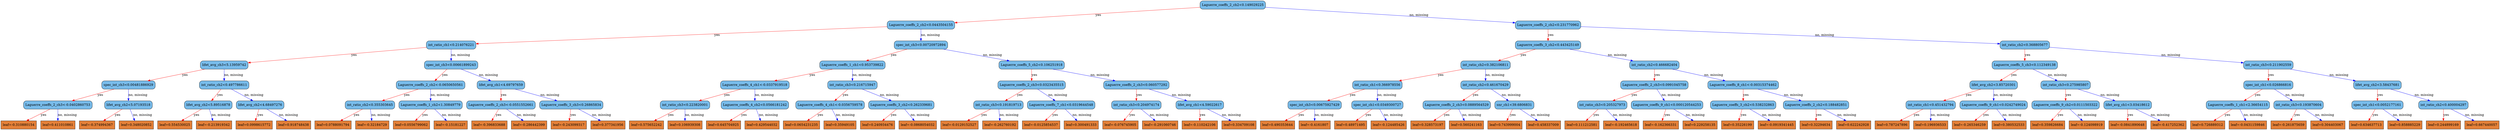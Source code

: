 digraph {
	graph [bb="0,0,8675,567",
		rankdir=TB
	];
	node [label="\N"];
	0	[fillcolor="#78bceb",
		height=0.5,
		label="Laguerre_coeffs_2_ch2<0.149029225",
		pos="4735.1,549",
		shape=box,
		style="filled, rounded",
		width=3.1076];
	1	[fillcolor="#78bceb",
		height=0.5,
		label="Laguerre_coeffs_2_ch2<0.0443504155",
		pos="3253.1,460.5",
		shape=box,
		style="filled, rounded",
		width=3.2014];
	0 -> 1	[color="#FF0000",
		label=yes,
		lp="4136.1,504.75",
		pos="e,3368.7,468.24 4622.8,541.45 4352.1,525.64 3664.8,485.53 3379.9,468.9"];
	2	[fillcolor="#78bceb",
		height=0.5,
		label="Laguerre_coeffs_2_ch2<0.231770962",
		pos="5499.1,460.5",
		shape=box,
		style="filled, rounded",
		width=3.1076];
	0 -> 2	[color="#0000FF",
		label="no, missing",
		lp="5218,504.75",
		pos="e,5387,474.19 4847.4,535.28 4988.5,519.31 5229.8,492 5375.8,475.46"];
	3	[fillcolor="#78bceb",
		height=0.5,
		label="int_ratio_ch1<0.214076221",
		pos="1611.1,372",
		shape=box,
		style="filled, rounded",
		width=2.3264];
	1 -> 3	[color="#FF0000",
		label=yes,
		lp="2589.1,416.25",
		pos="e,1695.2,377.43 3137.7,453.42 2829.3,437.17 1990.8,393 1706.7,378.03"];
	4	[fillcolor="#78bceb",
		height=0.5,
		label="spec_int_ch3<0.00720972894",
		pos="3253.1,372",
		shape=box,
		style="filled, rounded",
		width=2.5035];
	1 -> 4	[color="#0000FF",
		label="no, missing",
		lp="3285,416.25",
		pos="e,3253.1,390.35 3253.1,442.41 3253.1,430.76 3253.1,415.05 3253.1,401.52"];
	5	[fillcolor="#78bceb",
		height=0.5,
		label="Laguerre_coeffs_3_ch2<0.443425149",
		pos="5499.1,372",
		shape=box,
		style="filled, rounded",
		width=3.1076];
	2 -> 5	[color="#FF0000",
		label=yes,
		lp="5508.1,416.25",
		pos="e,5499.1,390.35 5499.1,442.41 5499.1,430.76 5499.1,415.05 5499.1,401.52"];
	6	[fillcolor="#78bceb",
		height=0.5,
		label="int_ratio_ch2<0.368805677",
		pos="6981.1,372",
		shape=box,
		style="filled, rounded",
		width=2.3264];
	2 -> 6	[color="#0000FF",
		label="no, missing",
		lp="6405,416.25",
		pos="e,6897.2,377.9 5611.4,452.95 5892.7,436.53 6623.7,393.86 6885.9,378.56"];
	7	[fillcolor="#78bceb",
		height=0.5,
		label="lifet_avg_ch3<5.13959742",
		pos="773.12,283.5",
		shape=box,
		style="filled, rounded",
		width=2.2639];
	3 -> 7	[color="#FF0000",
		label=yes,
		lp="1277.1,327.75",
		pos="e,855.09,292.96 1526.9,362.31 1369.2,346.03 1030.3,311.05 866.13,294.1"];
	8	[fillcolor="#78bceb",
		height=0.5,
		label="spec_int_ch3<0.00661899243",
		pos="1611.1,283.5",
		shape=box,
		style="filled, rounded",
		width=2.5035];
	3 -> 8	[color="#0000FF",
		label="no, missing",
		lp="1643,327.75",
		pos="e,1611.1,301.85 1611.1,353.91 1611.1,342.26 1611.1,326.55 1611.1,313.02"];
	9	[fillcolor="#78bceb",
		height=0.5,
		label="Laguerre_coeffs_1_ch1<0.953739822",
		pos="2967.1,283.5",
		shape=box,
		style="filled, rounded",
		width=3.1076];
	4 -> 9	[color="#FF0000",
		label=yes,
		lp="3145.1,327.75",
		pos="e,3024.6,301.87 3195.6,353.6 3149.3,339.61 3084.2,319.92 3035.4,305.14"];
	10	[fillcolor="#78bceb",
		height=0.5,
		label="Laguerre_coeffs_5_ch2<0.106251918",
		pos="3652.1,283.5",
		shape=box,
		style="filled, rounded",
		width=3.1076];
	4 -> 10	[color="#0000FF",
		label="no, missing",
		lp="3521,327.75",
		pos="e,3571.6,301.95 3333.4,353.6 3399,339.37 3491.9,319.24 3560.4,304.38"];
	15	[fillcolor="#78bceb",
		height=0.5,
		label="spec_int_ch3<0.00481886929",
		pos="441.12,195",
		shape=box,
		style="filled, rounded",
		width=2.5035];
	7 -> 15	[color="#FF0000",
		label=yes,
		lp="646.12,239.25",
		pos="e,508.09,213.45 706.34,265.1 652.28,251.02 576.06,231.16 519.19,216.34"];
	16	[fillcolor="#78bceb",
		height=0.5,
		label="int_ratio_ch2<0.497786611",
		pos="773.12,195",
		shape=box,
		style="filled, rounded",
		width=2.3264];
	7 -> 16	[color="#0000FF",
		label="no, missing",
		lp="805,239.25",
		pos="e,773.12,213.35 773.12,265.41 773.12,253.76 773.12,238.05 773.12,224.52"];
	17	[fillcolor="#78bceb",
		height=0.5,
		label="Laguerre_coeffs_2_ch2<-0.0650650561",
		pos="1489.1,195",
		shape=box,
		style="filled, rounded",
		width=3.2639];
	8 -> 17	[color="#FF0000",
		label=yes,
		lp="1570.1,239.25",
		pos="e,1513.5,213.27 1586.7,265.2 1568.4,252.18 1543,234.17 1522.7,219.79"];
	18	[fillcolor="#78bceb",
		height=0.5,
		label="lifet_avg_ch1<4.69797659",
		pos="1733.1,195",
		shape=box,
		style="filled, rounded",
		width=2.2639];
	8 -> 18	[color="#0000FF",
		label="no, missing",
		lp="1715,239.25",
		pos="e,1708.8,213.27 1635.5,265.2 1653.9,252.18 1679.3,234.17 1699.6,219.79"];
	31	[fillcolor="#78bceb",
		height=0.5,
		label="Laguerre_coeffs_2_ch3<-0.0402860753",
		pos="196.12,106.5",
		shape=box,
		style="filled, rounded",
		width=3.2639];
	15 -> 31	[color="#FF0000",
		label=yes,
		lp="350.12,150.75",
		pos="e,245.33,124.87 391.84,176.6 352.72,162.79 297.86,143.42 256.17,128.7"];
	32	[fillcolor="#78bceb",
		height=0.5,
		label="lifet_avg_ch2<5.07193518",
		pos="441.12,106.5",
		shape=box,
		style="filled, rounded",
		width=2.2639];
	15 -> 32	[color="#0000FF",
		label="no, missing",
		lp="473,150.75",
		pos="e,441.12,124.85 441.12,176.91 441.12,165.26 441.12,149.55 441.12,136.02"];
	33	[fillcolor="#78bceb",
		height=0.5,
		label="lifet_avg_ch2<5.89516878",
		pos="717.12,106.5",
		shape=box,
		style="filled, rounded",
		width=2.2639];
	16 -> 33	[color="#FF0000",
		label=yes,
		lp="760.12,150.75",
		pos="e,728.36,124.85 762.06,176.91 754.21,164.79 743.52,148.27 734.53,134.39"];
	34	[fillcolor="#78bceb",
		height=0.5,
		label="lifet_avg_ch2<4.68497276",
		pos="898.12,106.5",
		shape=box,
		style="filled, rounded",
		width=2.2639];
	16 -> 34	[color="#0000FF",
		label="no, missing",
		lp="879,150.75",
		pos="e,873.17,124.77 798.12,176.7 816.94,163.68 842.96,145.67 863.74,131.29"];
	63	[fillcolor="#e48038",
		height=0.5,
		label="leaf=-0.310880154",
		pos="60.125,18",
		shape=box,
		style=filled,
		width=1.6701];
	31 -> 63	[color="#FF0000",
		label=yes,
		lp="150.12,62.25",
		pos="e,87.273,36.267 168.93,88.203 148.27,75.062 119.63,56.846 96.92,42.403"];
	64	[fillcolor="#e48038",
		height=0.5,
		label="leaf=0.411010861",
		pos="196.12,18",
		shape=box,
		style=filled,
		width=1.6076];
	31 -> 64	[color="#0000FF",
		label="no, missing",
		lp="228,62.25",
		pos="e,196.12,36.35 196.12,88.41 196.12,76.758 196.12,61.047 196.12,47.519"];
	65	[fillcolor="#e48038",
		height=0.5,
		label="leaf=-0.374994367",
		pos="332.12,18",
		shape=box,
		style=filled,
		width=1.6701];
	32 -> 65	[color="#FF0000",
		label=yes,
		lp="406.12,62.25",
		pos="e,353.88,36.267 419.33,88.203 403.14,75.356 380.84,57.661 362.85,43.38"];
	66	[fillcolor="#e48038",
		height=0.5,
		label="leaf=0.348020852",
		pos="468.12,18",
		shape=box,
		style=filled,
		width=1.6076];
	32 -> 66	[color="#0000FF",
		label="no, missing",
		lp="489,62.25",
		pos="e,462.71,36.35 446.46,88.41 450.13,76.64 455.1,60.729 459.35,47.11"];
	67	[fillcolor="#e48038",
		height=0.5,
		label="leaf=0.554530025",
		pos="602.12,18",
		shape=box,
		style=filled,
		width=1.6076];
	33 -> 67	[color="#FF0000",
		label=yes,
		lp="679.12,62.25",
		pos="e,625.08,36.267 694.13,88.203 676.97,75.297 653.31,57.498 634.28,43.183"];
	68	[fillcolor="#e48038",
		height=0.5,
		label="leaf=-0.213919342",
		pos="738.12,18",
		shape=box,
		style=filled,
		width=1.6701];
	33 -> 68	[color="#0000FF",
		label="no, missing",
		lp="762,62.25",
		pos="e,733.91,36.35 721.27,88.41 724.1,76.758 727.92,61.047 731.2,47.519"];
	69	[fillcolor="#e48038",
		height=0.5,
		label="leaf=0.0998615772",
		pos="877.12,18",
		shape=box,
		style=filled,
		width=1.7014];
	34 -> 69	[color="#FF0000",
		label=yes,
		lp="899.12,62.25",
		pos="e,881.34,36.35 893.98,88.41 891.15,76.758 887.33,61.047 884.05,47.519"];
	70	[fillcolor="#e48038",
		height=0.5,
		label="leaf=0.918748438",
		pos="1014.1,18",
		shape=box,
		style=filled,
		width=1.6076];
	34 -> 70	[color="#0000FF",
		label="no, missing",
		lp="999,62.25",
		pos="e,990.97,36.267 921.32,88.203 938.71,75.238 962.72,57.336 981.96,42.988"];
	35	[fillcolor="#78bceb",
		height=0.5,
		label="int_ratio_ch2<0.355303645",
		pos="1279.1,106.5",
		shape=box,
		style="filled, rounded",
		width=2.3264];
	17 -> 35	[color="#FF0000",
		label=yes,
		lp="1412.1,150.75",
		pos="e,1321.3,124.87 1446.9,176.6 1413.6,162.9 1367.1,143.75 1331.5,129.08"];
	36	[fillcolor="#78bceb",
		height=0.5,
		label="Laguerre_coeffs_1_ch2<1.30849779",
		pos="1489.1,106.5",
		shape=box,
		style="filled, rounded",
		width=3.0139];
	17 -> 36	[color="#0000FF",
		label="no, missing",
		lp="1521,150.75",
		pos="e,1489.1,124.85 1489.1,176.91 1489.1,165.26 1489.1,149.55 1489.1,136.02"];
	37	[fillcolor="#78bceb",
		height=0.5,
		label="Laguerre_coeffs_2_ch3<-0.0551552661",
		pos="1733.1,106.5",
		shape=box,
		style="filled, rounded",
		width=3.2639];
	18 -> 37	[color="#FF0000",
		label=yes,
		lp="1742.1,150.75",
		pos="e,1733.1,124.85 1733.1,176.91 1733.1,165.26 1733.1,149.55 1733.1,136.02"];
	38	[fillcolor="#78bceb",
		height=0.5,
		label="Laguerre_coeffs_3_ch3<0.26865834",
		pos="1977.1,106.5",
		shape=box,
		style="filled, rounded",
		width=3.0139];
	18 -> 38	[color="#0000FF",
		label="no, missing",
		lp="1909,150.75",
		pos="e,1928.1,124.87 1782.2,176.6 1821.2,162.79 1875.8,143.42 1917.3,128.7"];
	71	[fillcolor="#e48038",
		height=0.5,
		label="leaf=0.0788091794",
		pos="1151.1,18",
		shape=box,
		style=filled,
		width=1.7014];
	35 -> 71	[color="#FF0000",
		label=yes,
		lp="1236.1,62.25",
		pos="e,1176.7,36.267 1253.5,88.203 1234.2,75.12 1207.4,57.01 1186,42.597"];
	72	[fillcolor="#e48038",
		height=0.5,
		label="leaf=-0.32184729",
		pos="1287.1,18",
		shape=box,
		style=filled,
		width=1.5764];
	35 -> 72	[color="#0000FF",
		label="no, missing",
		lp="1316,62.25",
		pos="e,1285.5,36.35 1280.7,88.41 1281.8,76.758 1283.2,61.047 1284.5,47.519"];
	73	[fillcolor="#e48038",
		height=0.5,
		label="leaf=0.0556799062",
		pos="1423.1,18",
		shape=box,
		style=filled,
		width=1.7014];
	36 -> 73	[color="#FF0000",
		label=yes,
		lp="1471.1,62.25",
		pos="e,1436.4,36.35 1476.1,88.41 1466.7,76.169 1454,59.449 1443.3,45.487"];
	74	[fillcolor="#e48038",
		height=0.5,
		label="leaf=-0.15181227",
		pos="1559.1,18",
		shape=box,
		style=filled,
		width=1.5764];
	36 -> 74	[color="#0000FF",
		label="no, missing",
		lp="1563,62.25",
		pos="e,1545.1,36.35 1503,88.41 1513,76.051 1526.7,59.127 1538,45.085"];
	75	[fillcolor="#e48038",
		height=0.5,
		label="leaf=-0.396833688",
		pos="1694.1,18",
		shape=box,
		style=filled,
		width=1.6701];
	37 -> 75	[color="#FF0000",
		label=yes,
		lp="1726.1,62.25",
		pos="e,1701.9,36.35 1725.4,88.41 1720.1,76.522 1712.8,60.41 1706.6,46.702"];
	76	[fillcolor="#e48038",
		height=0.5,
		label="leaf=-0.286442399",
		pos="1832.1,18",
		shape=box,
		style=filled,
		width=1.6701];
	37 -> 76	[color="#0000FF",
		label="no, missing",
		lp="1824,62.25",
		pos="e,1812.3,36.35 1752.7,88.41 1767.2,75.698 1787.3,58.157 1803.6,43.889"];
	77	[fillcolor="#e48038",
		height=0.5,
		label="leaf=-0.243099317",
		pos="1970.1,18",
		shape=box,
		style=filled,
		width=1.6701];
	38 -> 77	[color="#FF0000",
		label=yes,
		lp="1984.1,62.25",
		pos="e,1971.5,36.35 1975.7,88.41 1974.8,76.758 1973.5,61.047 1972.4,47.519"];
	78	[fillcolor="#e48038",
		height=0.5,
		label="leaf=0.377341956",
		pos="2106.1,18",
		shape=box,
		style=filled,
		width=1.6076];
	38 -> 78	[color="#0000FF",
		label="no, missing",
		lp="2086,62.25",
		pos="e,2080.4,36.267 2002.9,88.203 2022.4,75.12 2049.4,57.01 2070.9,42.597"];
	19	[fillcolor="#78bceb",
		height=0.5,
		label="Laguerre_coeffs_4_ch1<-0.0337919518",
		pos="2609.1,195",
		shape=box,
		style="filled, rounded",
		width=3.2639];
	9 -> 19	[color="#FF0000",
		label=yes,
		lp="2830.1,239.25",
		pos="e,2681.3,213.45 2895.1,265.1 2836.5,250.93 2753.6,230.91 2692.2,216.06"];
	20	[fillcolor="#78bceb",
		height=0.5,
		label="int_ratio_ch3<0.216715947",
		pos="2967.1,195",
		shape=box,
		style="filled, rounded",
		width=2.3264];
	9 -> 20	[color="#0000FF",
		label="no, missing",
		lp="2999,239.25",
		pos="e,2967.1,213.35 2967.1,265.41 2967.1,253.76 2967.1,238.05 2967.1,224.52"];
	21	[fillcolor="#78bceb",
		height=0.5,
		label="Laguerre_coeffs_2_ch3<0.0323435515",
		pos="3652.1,195",
		shape=box,
		style="filled, rounded",
		width=3.2014];
	10 -> 21	[color="#FF0000",
		label=yes,
		lp="3661.1,239.25",
		pos="e,3652.1,213.35 3652.1,265.41 3652.1,253.76 3652.1,238.05 3652.1,224.52"];
	22	[fillcolor="#78bceb",
		height=0.5,
		label="Laguerre_coeffs_2_ch3<0.060577292",
		pos="3909.1,195",
		shape=box,
		style="filled, rounded",
		width=3.1076];
	10 -> 22	[color="#0000FF",
		label="no, missing",
		lp="3836,239.25",
		pos="e,3857.5,213.37 3703.8,265.1 3745,251.23 3802.9,231.75 3846.7,217.01"];
	39	[fillcolor="#78bceb",
		height=0.5,
		label="int_ratio_ch3<0.223820001",
		pos="2374.1,106.5",
		shape=box,
		style="filled, rounded",
		width=2.3264];
	19 -> 39	[color="#FF0000",
		label=yes,
		lp="2522.1,150.75",
		pos="e,2421.3,124.87 2561.9,176.6 2524.4,162.82 2471.9,143.5 2432,128.79"];
	40	[fillcolor="#78bceb",
		height=0.5,
		label="Laguerre_coeffs_4_ch2<0.0566181242",
		pos="2609.1,106.5",
		shape=box,
		style="filled, rounded",
		width=3.2014];
	19 -> 40	[color="#0000FF",
		label="no, missing",
		lp="2641,150.75",
		pos="e,2609.1,124.85 2609.1,176.91 2609.1,165.26 2609.1,149.55 2609.1,136.02"];
	41	[fillcolor="#78bceb",
		height=0.5,
		label="Laguerre_coeffs_4_ch1<-0.0356759578",
		pos="2895.1,106.5",
		shape=box,
		style="filled, rounded",
		width=3.2639];
	20 -> 41	[color="#FF0000",
		label=yes,
		lp="2947.1,150.75",
		pos="e,2909.6,124.85 2952.9,176.91 2942.6,164.55 2928.5,147.63 2916.8,133.58"];
	42	[fillcolor="#78bceb",
		height=0.5,
		label="Laguerre_coeffs_3_ch2<0.262339681",
		pos="3142.1,106.5",
		shape=box,
		style="filled, rounded",
		width=3.1076];
	20 -> 42	[color="#0000FF",
		label="no, missing",
		lp="3103,150.75",
		pos="e,3106.9,124.91 3002.1,176.7 3029.3,163.25 3067.3,144.49 3096.8,129.89"];
	79	[fillcolor="#e48038",
		height=0.5,
		label="leaf=0.575652242",
		pos="2240.1,18",
		shape=box,
		style=filled,
		width=1.6076];
	39 -> 79	[color="#FF0000",
		label=yes,
		lp="2329.1,62.25",
		pos="e,2266.9,36.267 2347.3,88.203 2327,75.062 2298.8,56.846 2276.4,42.403"];
	80	[fillcolor="#e48038",
		height=0.5,
		label="leaf=0.106939308",
		pos="2374.1,18",
		shape=box,
		style=filled,
		width=1.6076];
	39 -> 80	[color="#0000FF",
		label="no, missing",
		lp="2406,62.25",
		pos="e,2374.1,36.35 2374.1,88.41 2374.1,76.758 2374.1,61.047 2374.1,47.519"];
	81	[fillcolor="#e48038",
		height=0.5,
		label="leaf=0.645704925",
		pos="2508.1,18",
		shape=box,
		style=filled,
		width=1.6076];
	40 -> 81	[color="#FF0000",
		label=yes,
		lp="2577.1,62.25",
		pos="e,2528.4,36.35 2589.2,88.41 2574.2,75.581 2553.5,57.831 2536.7,43.493"];
	82	[fillcolor="#e48038",
		height=0.5,
		label="leaf=0.429544032",
		pos="2642.1,18",
		shape=box,
		style=filled,
		width=1.6076];
	40 -> 82	[color="#0000FF",
		label="no, missing",
		lp="2661,62.25",
		pos="e,2635.5,36.35 2615.6,88.41 2620.2,76.522 2626.3,60.41 2631.6,46.702"];
	83	[fillcolor="#e48038",
		height=0.5,
		label="leaf=0.0654231235",
		pos="2779.1,18",
		shape=box,
		style=filled,
		width=1.7014];
	41 -> 83	[color="#FF0000",
		label=yes,
		lp="2857.1,62.25",
		pos="e,2802.3,36.267 2871.9,88.203 2854.5,75.238 2830.5,57.336 2811.3,42.988"];
	84	[fillcolor="#e48038",
		height=0.5,
		label="leaf=0.35949105",
		pos="2913.1,18",
		shape=box,
		style=filled,
		width=1.5139];
	41 -> 84	[color="#0000FF",
		label="no, missing",
		lp="2938,62.25",
		pos="e,2909.5,36.35 2898.7,88.41 2901.1,76.758 2904.4,61.047 2907.2,47.519"];
	85	[fillcolor="#e48038",
		height=0.5,
		label="leaf=0.240934476",
		pos="3043.1,18",
		shape=box,
		style=filled,
		width=1.6076];
	42 -> 85	[color="#FF0000",
		label=yes,
		lp="3111.1,62.25",
		pos="e,3063,36.35 3122.6,88.41 3108,75.698 3087.9,58.157 3071.6,43.889"];
	86	[fillcolor="#e48038",
		height=0.5,
		label="leaf=-0.0868054032",
		pos="3182.1,18",
		shape=box,
		style=filled,
		width=1.7639];
	42 -> 86	[color="#0000FF",
		label="no, missing",
		lp="3198,62.25",
		pos="e,3174.1,36.35 3150,88.41 3155.5,76.522 3163,60.41 3169.3,46.702"];
	43	[fillcolor="#78bceb",
		height=0.5,
		label="int_ratio_ch3<0.191819713",
		pos="3461.1,106.5",
		shape=box,
		style="filled, rounded",
		width=2.3264];
	21 -> 43	[color="#FF0000",
		label=yes,
		lp="3583.1,150.75",
		pos="e,3499.6,124.91 3613.9,176.7 3584,163.13 3542.1,144.16 3509.7,129.51"];
	44	[fillcolor="#78bceb",
		height=0.5,
		label="Laguerre_coeffs_7_ch1<0.0319644548",
		pos="3678.1,106.5",
		shape=box,
		style="filled, rounded",
		width=3.2014];
	21 -> 44	[color="#0000FF",
		label="no, missing",
		lp="3700,150.75",
		pos="e,3672.9,124.85 3657.3,176.91 3660.8,165.14 3665.6,149.23 3669.7,135.61"];
	45	[fillcolor="#78bceb",
		height=0.5,
		label="int_ratio_ch3<0.204974174",
		pos="3909.1,106.5",
		shape=box,
		style="filled, rounded",
		width=2.3264];
	22 -> 45	[color="#FF0000",
		label=yes,
		lp="3918.1,150.75",
		pos="e,3909.1,124.85 3909.1,176.91 3909.1,165.26 3909.1,149.55 3909.1,136.02"];
	46	[fillcolor="#78bceb",
		height=0.5,
		label="lifet_avg_ch1<4.59022617",
		pos="4162.1,106.5",
		shape=box,
		style="filled, rounded",
		width=2.2639];
	22 -> 46	[color="#0000FF",
		label="no, missing",
		lp="4091,150.75",
		pos="e,4111.3,124.87 3960,176.6 4000.6,162.73 4057.6,143.25 4100.7,128.51"];
	87	[fillcolor="#e48038",
		height=0.5,
		label="leaf=-0.0129152527",
		pos="3327.1,18",
		shape=box,
		style=filled,
		width=1.7639];
	43 -> 87	[color="#FF0000",
		label=yes,
		lp="3416.1,62.25",
		pos="e,3353.9,36.267 3434.3,88.203 3414,75.062 3385.8,56.846 3363.4,42.403"];
	88	[fillcolor="#e48038",
		height=0.5,
		label="leaf=-0.262760192",
		pos="3469.1,18",
		shape=box,
		style=filled,
		width=1.6701];
	43 -> 88	[color="#0000FF",
		label="no, missing",
		lp="3498,62.25",
		pos="e,3467.5,36.35 3462.7,88.41 3463.8,76.758 3465.2,61.047 3466.5,47.519"];
	89	[fillcolor="#e48038",
		height=0.5,
		label="leaf=-0.0125854537",
		pos="3611.1,18",
		shape=box,
		style=filled,
		width=1.7639];
	44 -> 89	[color="#FF0000",
		label=yes,
		lp="3660.1,62.25",
		pos="e,3624.6,36.35 3664.9,88.41 3655.3,76.051 3642.2,59.127 3631.3,45.085"];
	90	[fillcolor="#e48038",
		height=0.5,
		label="leaf=0.300491333",
		pos="3750.1,18",
		shape=box,
		style=filled,
		width=1.6076];
	44 -> 90	[color="#0000FF",
		label="no, missing",
		lp="3753,62.25",
		pos="e,3735.7,36.35 3692.3,88.41 3702.6,76.051 3716.7,59.127 3728.4,45.085"];
	91	[fillcolor="#e48038",
		height=0.5,
		label="leaf=-0.076745905",
		pos="3886.1,18",
		shape=box,
		style=filled,
		width=1.6701];
	45 -> 91	[color="#FF0000",
		label=yes,
		lp="3909.1,62.25",
		pos="e,3890.7,36.35 3904.6,88.41 3901.5,76.64 3897.2,60.729 3893.6,47.11"];
	92	[fillcolor="#e48038",
		height=0.5,
		label="leaf=-0.291060746",
		pos="4024.1,18",
		shape=box,
		style=filled,
		width=1.6701];
	45 -> 92	[color="#0000FF",
		label="no, missing",
		lp="4009,62.25",
		pos="e,4001.2,36.267 3932.1,88.203 3949.3,75.297 3972.9,57.498 3992,43.183"];
	93	[fillcolor="#e48038",
		height=0.5,
		label="leaf=-0.110242106",
		pos="4162.1,18",
		shape=box,
		style=filled,
		width=1.6701];
	46 -> 93	[color="#FF0000",
		label=yes,
		lp="4171.1,62.25",
		pos="e,4162.1,36.35 4162.1,88.41 4162.1,76.758 4162.1,61.047 4162.1,47.519"];
	94	[fillcolor="#e48038",
		height=0.5,
		label="leaf=0.334709108",
		pos="4298.1,18",
		shape=box,
		style=filled,
		width=1.6076];
	46 -> 94	[color="#0000FF",
		label="no, missing",
		lp="4275,62.25",
		pos="e,4271,36.267 4189.3,88.203 4210,75.062 4238.6,56.846 4261.3,42.403"];
	11	[fillcolor="#78bceb",
		height=0.5,
		label="int_ratio_ch2<0.382106811",
		pos="5118.1,283.5",
		shape=box,
		style="filled, rounded",
		width=2.3264];
	5 -> 11	[color="#FF0000",
		label=yes,
		lp="5352.1,327.75",
		pos="e,5195,301.95 5422.5,353.6 5359.9,339.4 5271.5,319.32 5206.1,304.47"];
	12	[fillcolor="#78bceb",
		height=0.5,
		label="int_ratio_ch2<0.466682404",
		pos="5781.1,283.5",
		shape=box,
		style="filled, rounded",
		width=2.3264];
	5 -> 12	[color="#0000FF",
		label="no, missing",
		lp="5698,327.75",
		pos="e,5724.5,301.87 5555.9,353.6 5601.4,339.64 5665.4,320.01 5713.5,305.23"];
	13	[fillcolor="#78bceb",
		height=0.5,
		label="Laguerre_coeffs_5_ch3<0.112349138",
		pos="6981.1,283.5",
		shape=box,
		style="filled, rounded",
		width=3.1076];
	6 -> 13	[color="#FF0000",
		label=yes,
		lp="6990.1,327.75",
		pos="e,6981.1,301.85 6981.1,353.91 6981.1,342.26 6981.1,326.55 6981.1,313.02"];
	14	[fillcolor="#78bceb",
		height=0.5,
		label="int_ratio_ch3<0.211902559",
		pos="7863.1,283.5",
		shape=box,
		style="filled, rounded",
		width=2.3264];
	6 -> 14	[color="#0000FF",
		label="no, missing",
		lp="7533,327.75",
		pos="e,7779,292.75 7065.3,362.75 7230.1,346.59 7594.2,310.88 7767.6,293.86"];
	23	[fillcolor="#78bceb",
		height=0.5,
		label="int_ratio_ch1<0.366978556",
		pos="4788.1,195",
		shape=box,
		style="filled, rounded",
		width=2.3264];
	11 -> 23	[color="#FF0000",
		label=yes,
		lp="4992.1,239.25",
		pos="e,4854.7,213.45 5051.7,265.1 4998,251.02 4922.2,231.16 4865.7,216.34"];
	24	[fillcolor="#78bceb",
		height=0.5,
		label="int_ratio_ch2<0.461670429",
		pos="5118.1,195",
		shape=box,
		style="filled, rounded",
		width=2.3264];
	11 -> 24	[color="#0000FF",
		label="no, missing",
		lp="5150,239.25",
		pos="e,5118.1,213.35 5118.1,265.41 5118.1,253.76 5118.1,238.05 5118.1,224.52"];
	25	[fillcolor="#78bceb",
		height=0.5,
		label="Laguerre_coeffs_2_ch3<0.0991045758",
		pos="5781.1,195",
		shape=box,
		style="filled, rounded",
		width=3.2014];
	12 -> 25	[color="#FF0000",
		label=yes,
		lp="5790.1,239.25",
		pos="e,5781.1,213.35 5781.1,265.41 5781.1,253.76 5781.1,238.05 5781.1,224.52"];
	26	[fillcolor="#78bceb",
		height=0.5,
		label="Laguerre_coeffs_8_ch1<-0.00315374462",
		pos="6047.1,195",
		shape=box,
		style="filled, rounded",
		width=3.3576];
	12 -> 26	[color="#0000FF",
		label="no, missing",
		lp="5970,239.25",
		pos="e,5993.7,213.37 5834.6,265.1 5877.4,251.2 5937.4,231.67 5982.8,216.92"];
	47	[fillcolor="#78bceb",
		height=0.5,
		label="spec_int_ch3<0.00675927429",
		pos="4561.1,106.5",
		shape=box,
		style="filled, rounded",
		width=2.5035];
	23 -> 47	[color="#FF0000",
		label=yes,
		lp="4704.1,150.75",
		pos="e,4606.7,124.87 4742.5,176.6 4706.4,162.85 4655.8,143.58 4617.3,128.89"];
	48	[fillcolor="#78bceb",
		height=0.5,
		label="spec_int_ch1<0.0349300727",
		pos="4788.1,106.5",
		shape=box,
		style="filled, rounded",
		width=2.4097];
	23 -> 48	[color="#0000FF",
		label="no, missing",
		lp="4820,150.75",
		pos="e,4788.1,124.85 4788.1,176.91 4788.1,165.26 4788.1,149.55 4788.1,136.02"];
	49	[fillcolor="#78bceb",
		height=0.5,
		label="Laguerre_coeffs_2_ch3<0.0889564529",
		pos="5058.1,106.5",
		shape=box,
		style="filled, rounded",
		width=3.2014];
	24 -> 49	[color="#FF0000",
		label=yes,
		lp="5103.1,150.75",
		pos="e,5070.2,124.85 5106.3,176.91 5097.8,164.67 5086.2,147.95 5076.5,133.99"];
	50	[fillcolor="#78bceb",
		height=0.5,
		label="snr_ch1<39.6806831",
		pos="5257.1,106.5",
		shape=box,
		style="filled, rounded",
		width=1.8264];
	24 -> 50	[color="#0000FF",
		label="no, missing",
		lp="5232,150.75",
		pos="e,5229.4,124.77 5145.9,176.7 5167.1,163.5 5196.6,145.18 5219.8,130.71"];
	95	[fillcolor="#e48038",
		height=0.5,
		label="leaf=0.490353644",
		pos="4432.1,18",
		shape=box,
		style=filled,
		width=1.6076];
	47 -> 95	[color="#FF0000",
		label=yes,
		lp="4518.1,62.25",
		pos="e,4457.9,36.267 4535.3,88.203 4515.8,75.12 4488.8,57.01 4467.3,42.597"];
	96	[fillcolor="#e48038",
		height=0.5,
		label="leaf=-0.4161807",
		pos="4561.1,18",
		shape=box,
		style=filled,
		width=1.4826];
	47 -> 96	[color="#0000FF",
		label="no, missing",
		lp="4593,62.25",
		pos="e,4561.1,36.35 4561.1,88.41 4561.1,76.758 4561.1,61.047 4561.1,47.519"];
	97	[fillcolor="#e48038",
		height=0.5,
		label="leaf=0.48971495",
		pos="4687.1,18",
		shape=box,
		style=filled,
		width=1.5139];
	48 -> 97	[color="#FF0000",
		label=yes,
		lp="4756.1,62.25",
		pos="e,4707.4,36.35 4768.2,88.41 4753.2,75.581 4732.5,57.831 4715.7,43.493"];
	98	[fillcolor="#e48038",
		height=0.5,
		label="leaf=-0.124485426",
		pos="4820.1,18",
		shape=box,
		style=filled,
		width=1.6701];
	48 -> 98	[color="#0000FF",
		label="no, missing",
		lp="4839,62.25",
		pos="e,4813.7,36.35 4794.4,88.41 4798.8,76.64 4804.7,60.729 4809.7,47.11"];
	99	[fillcolor="#e48038",
		height=0.5,
		label="leaf=0.328573197",
		pos="4956.1,18",
		shape=box,
		style=filled,
		width=1.6076];
	49 -> 99	[color="#FF0000",
		label=yes,
		lp="5026.1,62.25",
		pos="e,4976.6,36.35 5038,88.41 5022.8,75.581 5001.9,57.831 4985,43.493"];
	100	[fillcolor="#e48038",
		height=0.5,
		label="leaf=0.560241163",
		pos="5090.1,18",
		shape=box,
		style=filled,
		width=1.6076];
	49 -> 100	[color="#0000FF",
		label="no, missing",
		lp="5109,62.25",
		pos="e,5083.7,36.35 5064.4,88.41 5068.8,76.64 5074.7,60.729 5079.7,47.11"];
	101	[fillcolor="#e48038",
		height=0.5,
		label="leaf=0.743999004",
		pos="5224.1,18",
		shape=box,
		style=filled,
		width=1.6076];
	50 -> 101	[color="#FF0000",
		label=yes,
		lp="5253.1,62.25",
		pos="e,5230.7,36.35 5250.6,88.41 5246.1,76.522 5239.9,60.41 5234.7,46.702"];
	102	[fillcolor="#e48038",
		height=0.5,
		label="leaf=0.458337009",
		pos="5358.1,18",
		shape=box,
		style=filled,
		width=1.6076];
	50 -> 102	[color="#0000FF",
		label="no, missing",
		lp="5349,62.25",
		pos="e,5337.9,36.35 5277.1,88.41 5292.1,75.581 5312.8,57.831 5329.5,43.493"];
	51	[fillcolor="#78bceb",
		height=0.5,
		label="int_ratio_ch3<0.205327973",
		pos="5570.1,106.5",
		shape=box,
		style="filled, rounded",
		width=2.3264];
	25 -> 51	[color="#FF0000",
		label=yes,
		lp="5704.1,150.75",
		pos="e,5612.5,124.87 5738.7,176.6 5705.3,162.9 5658.5,143.75 5622.8,129.08"];
	52	[fillcolor="#78bceb",
		height=0.5,
		label="Laguerre_coeffs_9_ch1<0.000120544253",
		pos="5794.1,106.5",
		shape=box,
		style="filled, rounded",
		width=3.3889];
	25 -> 52	[color="#0000FF",
		label="no, missing",
		lp="5821,150.75",
		pos="e,5791.5,124.85 5783.7,176.91 5785.4,165.26 5787.8,149.55 5789.8,136.02"];
	53	[fillcolor="#78bceb",
		height=0.5,
		label="Laguerre_coeffs_3_ch2<0.538232863",
		pos="6047.1,106.5",
		shape=box,
		style="filled, rounded",
		width=3.1076];
	26 -> 53	[color="#FF0000",
		label=yes,
		lp="6056.1,150.75",
		pos="e,6047.1,124.85 6047.1,176.91 6047.1,165.26 6047.1,149.55 6047.1,136.02"];
	54	[fillcolor="#78bceb",
		height=0.5,
		label="Laguerre_coeffs_2_ch2<0.188482851",
		pos="6304.1,106.5",
		shape=box,
		style="filled, rounded",
		width=3.1076];
	26 -> 54	[color="#0000FF",
		label="no, missing",
		lp="6231,150.75",
		pos="e,6252.5,124.87 6098.8,176.6 6140,162.73 6197.9,143.25 6241.7,128.51"];
	103	[fillcolor="#e48038",
		height=0.5,
		label="leaf=0.111212581",
		pos="5492.1,18",
		shape=box,
		style=filled,
		width=1.6076];
	51 -> 103	[color="#FF0000",
		label=yes,
		lp="5547.1,62.25",
		pos="e,5507.8,36.35 5554.7,88.41 5543.5,75.934 5528,58.805 5515.3,44.685"];
	104	[fillcolor="#e48038",
		height=0.5,
		label="leaf=-0.192465618",
		pos="5628.1,18",
		shape=box,
		style=filled,
		width=1.6701];
	51 -> 104	[color="#0000FF",
		label="no, missing",
		lp="5637,62.25",
		pos="e,5616.5,36.35 5581.6,88.41 5589.7,76.287 5600.8,59.77 5610.1,45.89"];
	105	[fillcolor="#e48038",
		height=0.5,
		label="leaf=-0.162366331",
		pos="5766.1,18",
		shape=box,
		style=filled,
		width=1.6701];
	52 -> 105	[color="#FF0000",
		label=yes,
		lp="5792.1,62.25",
		pos="e,5771.7,36.35 5788.6,88.41 5784.8,76.64 5779.6,60.729 5775.2,47.11"];
	106	[fillcolor="#e48038",
		height=0.5,
		label="leaf=0.229258135",
		pos="5902.1,18",
		shape=box,
		style=filled,
		width=1.6076];
	52 -> 106	[color="#0000FF",
		label="no, missing",
		lp="5890,62.25",
		pos="e,5880.6,36.267 5815.7,88.203 5831.8,75.356 5853.9,57.661 5871.7,43.38"];
	107	[fillcolor="#e48038",
		height=0.5,
		label="leaf=0.35226199",
		pos="6032.1,18",
		shape=box,
		style=filled,
		width=1.5139];
	53 -> 107	[color="#FF0000",
		label=yes,
		lp="6050.1,62.25",
		pos="e,6035.1,36.35 6044.2,88.41 6042.1,76.758 6039.4,61.047 6037.1,47.519"];
	108	[fillcolor="#e48038",
		height=0.5,
		label="leaf=-0.0919341445",
		pos="6168.1,18",
		shape=box,
		style=filled,
		width=1.7639];
	53 -> 108	[color="#0000FF",
		label="no, missing",
		lp="6151,62.25",
		pos="e,6144,36.267 6071.3,88.203 6089.5,75.179 6114.7,57.173 6134.8,42.792"];
	109	[fillcolor="#e48038",
		height=0.5,
		label="leaf=0.32294634",
		pos="6304.1,18",
		shape=box,
		style=filled,
		width=1.5139];
	54 -> 109	[color="#FF0000",
		label=yes,
		lp="6313.1,62.25",
		pos="e,6304.1,36.35 6304.1,88.41 6304.1,76.758 6304.1,61.047 6304.1,47.519"];
	110	[fillcolor="#e48038",
		height=0.5,
		label="leaf=0.622242928",
		pos="6434.1,18",
		shape=box,
		style=filled,
		width=1.6076];
	54 -> 110	[color="#0000FF",
		label="no, missing",
		lp="6413,62.25",
		pos="e,6408.2,36.267 6330.1,88.203 6349.8,75.12 6377,57.01 6398.7,42.597"];
	27	[fillcolor="#78bceb",
		height=0.5,
		label="lifet_avg_ch2<3.85720301",
		pos="6920.1,195",
		shape=box,
		style="filled, rounded",
		width=2.2639];
	13 -> 27	[color="#FF0000",
		label=yes,
		lp="6965.1,239.25",
		pos="e,6932.4,213.35 6969.1,265.41 6960.4,253.17 6948.6,236.45 6938.8,222.49"];
	28	[fillcolor="#78bceb",
		height=0.5,
		label="int_ratio_ch3<0.275985807",
		pos="7170.1,195",
		shape=box,
		style="filled, rounded",
		width=2.3264];
	13 -> 28	[color="#0000FF",
		label="no, missing",
		lp="7125,239.25",
		pos="e,7132.1,213.41 7018.9,265.2 7048.4,251.69 7089.7,232.82 7121.6,218.2"];
	29	[fillcolor="#78bceb",
		height=0.5,
		label="spec_int_ch1<0.026866816",
		pos="7863.1,195",
		shape=box,
		style="filled, rounded",
		width=2.316];
	14 -> 29	[color="#FF0000",
		label=yes,
		lp="7872.1,239.25",
		pos="e,7863.1,213.35 7863.1,265.41 7863.1,253.76 7863.1,238.05 7863.1,224.52"];
	30	[fillcolor="#78bceb",
		height=0.5,
		label="lifet_avg_ch2<3.58437681",
		pos="8254.1,195",
		shape=box,
		style="filled, rounded",
		width=2.2639];
	14 -> 30	[color="#0000FF",
		label="no, missing",
		lp="8126,239.25",
		pos="e,8175.3,213.45 7941.8,265.1 8006.1,250.87 8097.1,230.74 8164.3,215.88"];
	55	[fillcolor="#78bceb",
		height=0.5,
		label="int_ratio_ch1<0.451432794",
		pos="6702.1,106.5",
		shape=box,
		style="filled, rounded",
		width=2.3264];
	27 -> 55	[color="#FF0000",
		label=yes,
		lp="6840.1,150.75",
		pos="e,6745.9,124.87 6876.3,176.6 6841.8,162.9 6793.5,143.75 6756.5,129.08"];
	56	[fillcolor="#78bceb",
		height=0.5,
		label="Laguerre_coeffs_9_ch1<0.0242749024",
		pos="6920.1,106.5",
		shape=box,
		style="filled, rounded",
		width=3.2014];
	27 -> 56	[color="#0000FF",
		label="no, missing",
		lp="6952,150.75",
		pos="e,6920.1,124.85 6920.1,176.91 6920.1,165.26 6920.1,149.55 6920.1,136.02"];
	57	[fillcolor="#78bceb",
		height=0.5,
		label="Laguerre_coeffs_9_ch2<0.0111503322",
		pos="7170.1,106.5",
		shape=box,
		style="filled, rounded",
		width=3.2014];
	28 -> 57	[color="#FF0000",
		label=yes,
		lp="7179.1,150.75",
		pos="e,7170.1,124.85 7170.1,176.91 7170.1,165.26 7170.1,149.55 7170.1,136.02"];
	58	[fillcolor="#78bceb",
		height=0.5,
		label="lifet_avg_ch1<3.03418612",
		pos="7386.1,106.5",
		shape=box,
		style="filled, rounded",
		width=2.2639];
	28 -> 58	[color="#0000FF",
		label="no, missing",
		lp="7330,150.75",
		pos="e,7342.7,124.87 7213.6,176.6 7247.8,162.9 7295.6,143.75 7332.2,129.08"];
	111	[fillcolor="#e48038",
		height=0.5,
		label="leaf=0.787247896",
		pos="6568.1,18",
		shape=box,
		style=filled,
		width=1.6076];
	55 -> 111	[color="#FF0000",
		label=yes,
		lp="6657.1,62.25",
		pos="e,6594.9,36.267 6675.3,88.203 6655,75.062 6626.8,56.846 6604.4,42.403"];
	112	[fillcolor="#e48038",
		height=0.5,
		label="leaf=0.196936533",
		pos="6702.1,18",
		shape=box,
		style=filled,
		width=1.6076];
	55 -> 112	[color="#0000FF",
		label="no, missing",
		lp="6734,62.25",
		pos="e,6702.1,36.35 6702.1,88.41 6702.1,76.758 6702.1,61.047 6702.1,47.519"];
	113	[fillcolor="#e48038",
		height=0.5,
		label="leaf=-0.265346259",
		pos="6838.1,18",
		shape=box,
		style=filled,
		width=1.6701];
	56 -> 113	[color="#FF0000",
		label=yes,
		lp="6896.1,62.25",
		pos="e,6854.6,36.35 6903.9,88.41 6892.1,75.934 6875.9,58.805 6862.5,44.685"];
	114	[fillcolor="#e48038",
		height=0.5,
		label="leaf=0.380532533",
		pos="6974.1,18",
		shape=box,
		style=filled,
		width=1.6076];
	56 -> 114	[color="#0000FF",
		label="no, missing",
		lp="6984,62.25",
		pos="e,6963.3,36.35 6930.8,88.41 6938.4,76.287 6948.7,59.77 6957.3,45.89"];
	115	[fillcolor="#e48038",
		height=0.5,
		label="leaf=0.359826684",
		pos="7108.1,18",
		shape=box,
		style=filled,
		width=1.6076];
	57 -> 115	[color="#FF0000",
		label=yes,
		lp="7154.1,62.25",
		pos="e,7120.6,36.35 7157.9,88.41 7149.1,76.169 7137.1,59.449 7127.1,45.487"];
	116	[fillcolor="#e48038",
		height=0.5,
		label="leaf=-0.124098919",
		pos="7244.1,18",
		shape=box,
		style=filled,
		width=1.6701];
	57 -> 116	[color="#0000FF",
		label="no, missing",
		lp="7246,62.25",
		pos="e,7229.3,36.35 7184.7,88.41 7195.3,76.051 7209.8,59.127 7221.8,45.085"];
	117	[fillcolor="#e48038",
		height=0.5,
		label="leaf=-0.0841890648",
		pos="7386.1,18",
		shape=box,
		style=filled,
		width=1.7639];
	58 -> 117	[color="#FF0000",
		label=yes,
		lp="7395.1,62.25",
		pos="e,7386.1,36.35 7386.1,88.41 7386.1,76.758 7386.1,61.047 7386.1,47.519"];
	118	[fillcolor="#e48038",
		height=0.5,
		label="leaf=-0.417252362",
		pos="7528.1,18",
		shape=box,
		style=filled,
		width=1.6701];
	58 -> 118	[color="#0000FF",
		label="no, missing",
		lp="7502,62.25",
		pos="e,7499.8,36.267 7414.5,88.203 7436.2,75.003 7466.3,56.683 7490,42.209"];
	59	[fillcolor="#78bceb",
		height=0.5,
		label="Laguerre_coeffs_1_ch1<2.36654115",
		pos="7769.1,106.5",
		shape=box,
		style="filled, rounded",
		width=3.0139];
	29 -> 59	[color="#FF0000",
		label=yes,
		lp="7834.1,150.75",
		pos="e,7788,124.85 7844.6,176.91 7830.7,164.2 7811.7,146.66 7796.2,132.39"];
	60	[fillcolor="#78bceb",
		height=0.5,
		label="int_ratio_ch3<0.193870604",
		pos="7979.1,106.5",
		shape=box,
		style="filled, rounded",
		width=2.3264];
	29 -> 60	[color="#0000FF",
		label="no, missing",
		lp="7964,150.75",
		pos="e,7956,124.77 7886.3,176.7 7903.7,163.74 7927.7,145.84 7947,131.49"];
	61	[fillcolor="#78bceb",
		height=0.5,
		label="spec_int_ch1<0.0052177161",
		pos="8254.1,106.5",
		shape=box,
		style="filled, rounded",
		width=2.4097];
	30 -> 61	[color="#FF0000",
		label=yes,
		lp="8263.1,150.75",
		pos="e,8254.1,124.85 8254.1,176.91 8254.1,165.26 8254.1,149.55 8254.1,136.02"];
	62	[fillcolor="#78bceb",
		height=0.5,
		label="int_ratio_ch2<0.400004297",
		pos="8483.1,106.5",
		shape=box,
		style="filled, rounded",
		width=2.3264];
	30 -> 62	[color="#0000FF",
		label="no, missing",
		lp="8422,150.75",
		pos="e,8437.1,124.87 8300.2,176.6 8336.6,162.85 8387.6,143.58 8426.5,128.89"];
	119	[fillcolor="#e48038",
		height=0.5,
		label="leaf=0.726889312",
		pos="7664.1,18",
		shape=box,
		style=filled,
		width=1.6076];
	59 -> 119	[color="#FF0000",
		label=yes,
		lp="7735.1,62.25",
		pos="e,7685.1,36.267 7748.1,88.203 7732.5,75.356 7711.1,57.661 7693.7,43.38"];
	120	[fillcolor="#e48038",
		height=0.5,
		label="leaf=-0.0431159846",
		pos="7803.1,18",
		shape=box,
		style=filled,
		width=1.7639];
	59 -> 120	[color="#0000FF",
		label="no, missing",
		lp="7822,62.25",
		pos="e,7796.3,36.35 7775.8,88.41 7780.5,76.522 7786.8,60.41 7792.2,46.702"];
	121	[fillcolor="#e48038",
		height=0.5,
		label="leaf=-0.261875659",
		pos="7945.1,18",
		shape=box,
		style=filled,
		width=1.6701];
	60 -> 121	[color="#FF0000",
		label=yes,
		lp="7975.1,62.25",
		pos="e,7951.9,36.35 7972.4,88.41 7967.7,76.522 7961.4,60.41 7956,46.702"];
	122	[fillcolor="#e48038",
		height=0.5,
		label="leaf=0.304403067",
		pos="8081.1,18",
		shape=box,
		style=filled,
		width=1.6076];
	60 -> 122	[color="#0000FF",
		label="no, missing",
		lp="8072,62.25",
		pos="e,8060.7,36.35 7999.3,88.41 8014.4,75.581 8035.3,57.831 8052.2,43.493"];
	123	[fillcolor="#e48038",
		height=0.5,
		label="leaf=0.634637713",
		pos="8215.1,18",
		shape=box,
		style=filled,
		width=1.6076];
	61 -> 123	[color="#FF0000",
		label=yes,
		lp="8247.1,62.25",
		pos="e,8222.9,36.35 8246.4,88.41 8241.1,76.522 8233.8,60.41 8227.6,46.702"];
	124	[fillcolor="#e48038",
		height=0.5,
		label="leaf=0.858885229",
		pos="8349.1,18",
		shape=box,
		style=filled,
		width=1.6076];
	61 -> 124	[color="#0000FF",
		label="no, missing",
		lp="8343,62.25",
		pos="e,8330.1,36.35 8272.9,88.41 8286.9,75.698 8306.1,58.157 8321.8,43.889"];
	125	[fillcolor="#e48038",
		height=0.5,
		label="leaf=0.244899169",
		pos="8483.1,18",
		shape=box,
		style=filled,
		width=1.6076];
	62 -> 125	[color="#FF0000",
		label=yes,
		lp="8492.1,62.25",
		pos="e,8483.1,36.35 8483.1,88.41 8483.1,76.758 8483.1,61.047 8483.1,47.519"];
	126	[fillcolor="#e48038",
		height=0.5,
		label="leaf=0.667440057",
		pos="8617.1,18",
		shape=box,
		style=filled,
		width=1.6076];
	62 -> 126	[color="#0000FF",
		label="no, missing",
		lp="8595,62.25",
		pos="e,8590.4,36.267 8509.9,88.203 8530.3,75.062 8558.5,56.846 8580.9,42.403"];
}
